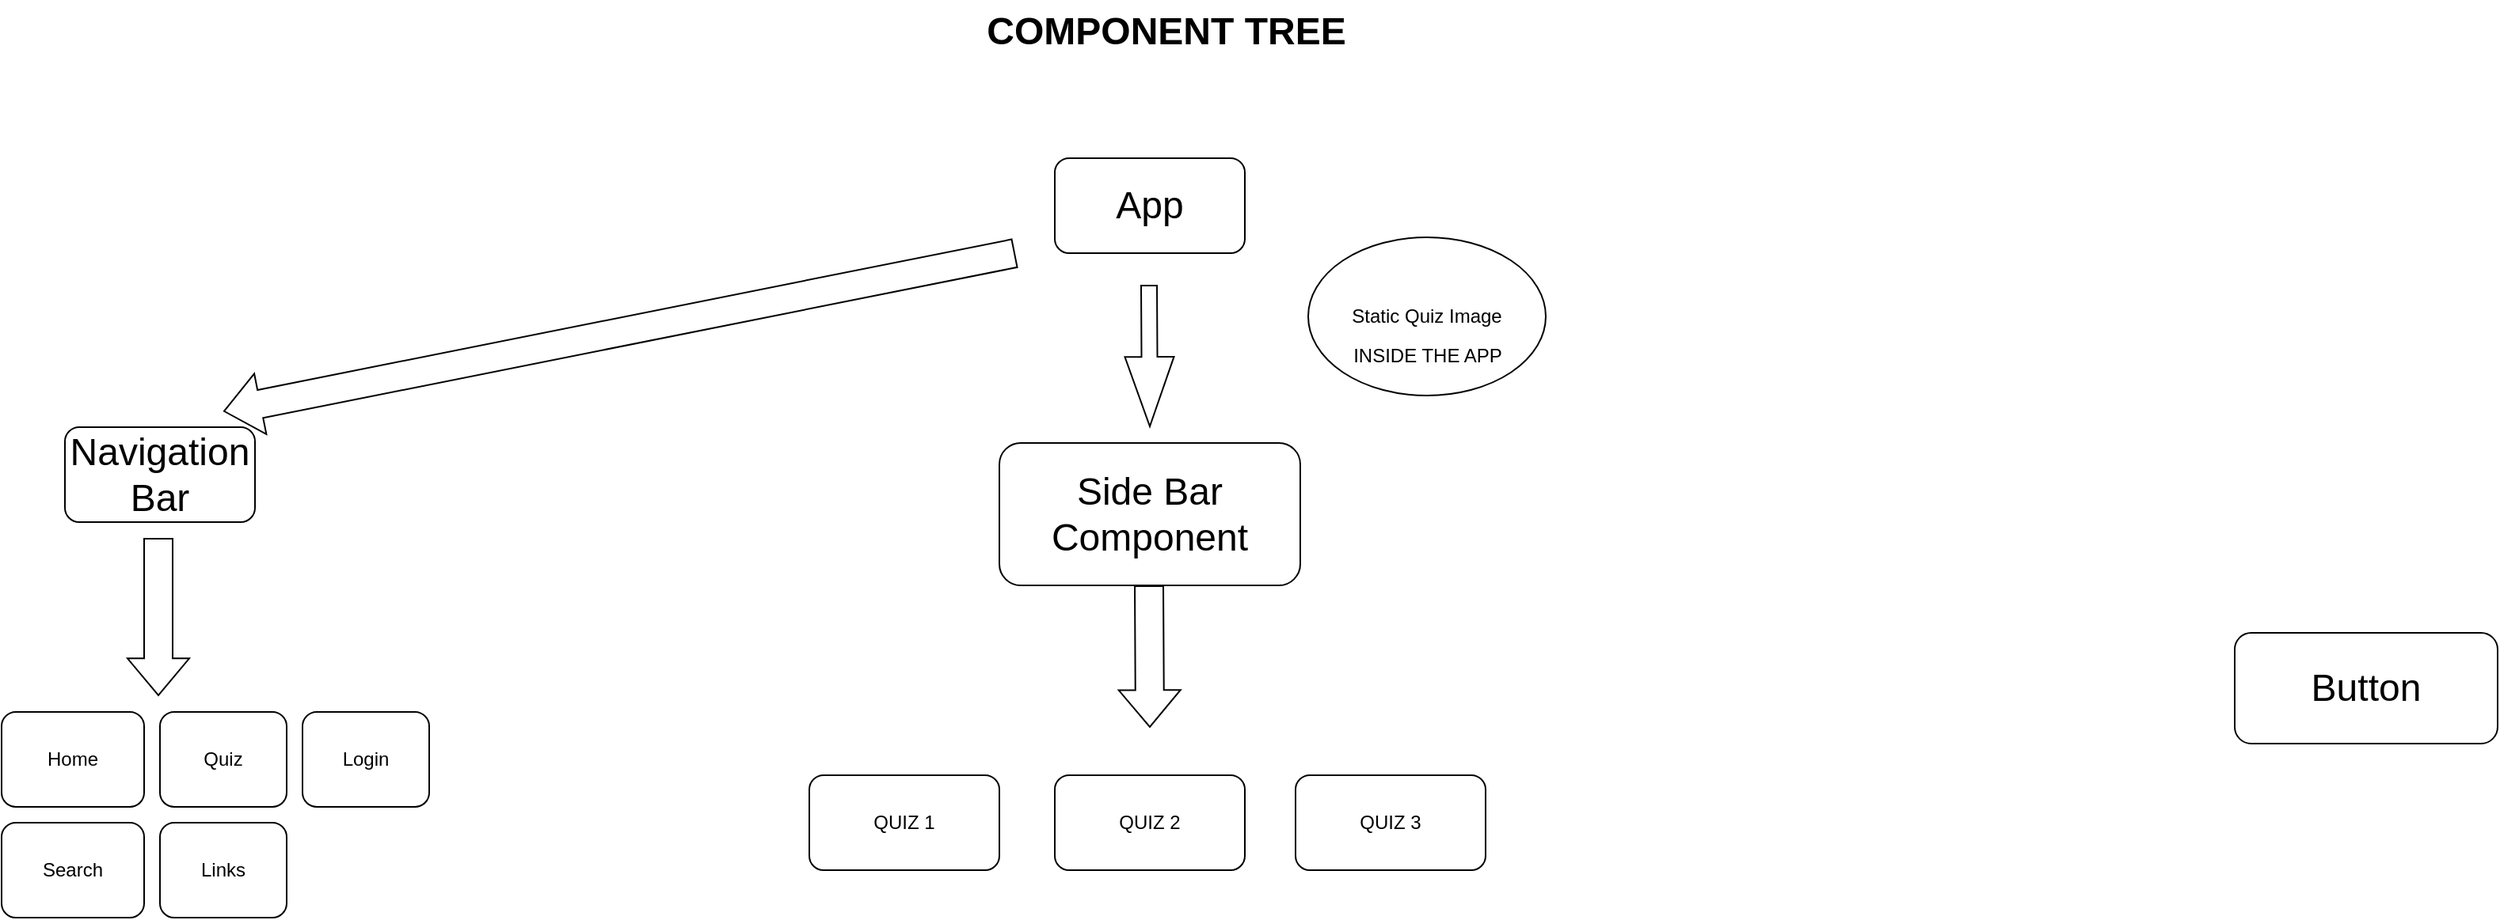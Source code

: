 <mxfile version="21.2.1" type="device">
  <diagram name="Page-1" id="uKdp5u8W4GyLi4Dxr-j6">
    <mxGraphModel dx="2010" dy="1162" grid="1" gridSize="10" guides="1" tooltips="1" connect="1" arrows="1" fold="1" page="1" pageScale="1" pageWidth="827" pageHeight="1169" math="0" shadow="0">
      <root>
        <mxCell id="0" />
        <mxCell id="1" parent="0" />
        <mxCell id="X_HvvK2fznBESPmppBxW-1" value="&lt;font style=&quot;font-size: 24px;&quot;&gt;&lt;b style=&quot;&quot;&gt;COMPONENT TREE&lt;/b&gt;&lt;/font&gt;" style="text;html=1;align=center;verticalAlign=middle;resizable=0;points=[];autosize=1;strokeColor=none;fillColor=none;" vertex="1" parent="1">
          <mxGeometry x="620" y="10" width="250" height="40" as="geometry" />
        </mxCell>
        <mxCell id="X_HvvK2fznBESPmppBxW-3" value="&lt;font style=&quot;font-size: 24px;&quot;&gt;App&lt;/font&gt;" style="rounded=1;whiteSpace=wrap;html=1;" vertex="1" parent="1">
          <mxGeometry x="675" y="110" width="120" height="60" as="geometry" />
        </mxCell>
        <mxCell id="X_HvvK2fznBESPmppBxW-5" value="&lt;font style=&quot;font-size: 24px;&quot;&gt;Button&lt;/font&gt;" style="rounded=1;whiteSpace=wrap;html=1;" vertex="1" parent="1">
          <mxGeometry x="1420" y="410" width="166" height="70" as="geometry" />
        </mxCell>
        <mxCell id="X_HvvK2fznBESPmppBxW-6" value="&lt;font style=&quot;font-size: 24px;&quot;&gt;Navigation Bar&lt;/font&gt;" style="rounded=1;whiteSpace=wrap;html=1;" vertex="1" parent="1">
          <mxGeometry x="50" y="280" width="120" height="60" as="geometry" />
        </mxCell>
        <mxCell id="X_HvvK2fznBESPmppBxW-7" value="" style="shape=flexArrow;endArrow=classic;html=1;rounded=0;width=18;endSize=7.44;" edge="1" parent="1">
          <mxGeometry width="50" height="50" relative="1" as="geometry">
            <mxPoint x="109" y="350" as="sourcePoint" />
            <mxPoint x="109" y="450" as="targetPoint" />
          </mxGeometry>
        </mxCell>
        <mxCell id="X_HvvK2fznBESPmppBxW-9" value="" style="shape=flexArrow;endArrow=classic;html=1;rounded=0;width=18;endSize=7.44;" edge="1" parent="1">
          <mxGeometry width="50" height="50" relative="1" as="geometry">
            <mxPoint x="650" y="170" as="sourcePoint" />
            <mxPoint x="150" y="270" as="targetPoint" />
          </mxGeometry>
        </mxCell>
        <mxCell id="X_HvvK2fznBESPmppBxW-10" value="Home" style="rounded=1;whiteSpace=wrap;html=1;" vertex="1" parent="1">
          <mxGeometry x="10" y="460" width="90" height="60" as="geometry" />
        </mxCell>
        <mxCell id="X_HvvK2fznBESPmppBxW-11" value="Quiz" style="rounded=1;whiteSpace=wrap;html=1;" vertex="1" parent="1">
          <mxGeometry x="110" y="460" width="80" height="60" as="geometry" />
        </mxCell>
        <mxCell id="X_HvvK2fznBESPmppBxW-12" value="Search" style="rounded=1;whiteSpace=wrap;html=1;" vertex="1" parent="1">
          <mxGeometry x="10" y="530" width="90" height="60" as="geometry" />
        </mxCell>
        <mxCell id="X_HvvK2fznBESPmppBxW-13" value="Links" style="rounded=1;whiteSpace=wrap;html=1;" vertex="1" parent="1">
          <mxGeometry x="110" y="530" width="80" height="60" as="geometry" />
        </mxCell>
        <mxCell id="X_HvvK2fznBESPmppBxW-14" value="&lt;font style=&quot;font-size: 24px;&quot;&gt;Side Bar Component&lt;/font&gt;" style="rounded=1;whiteSpace=wrap;html=1;" vertex="1" parent="1">
          <mxGeometry x="640" y="290" width="190" height="90" as="geometry" />
        </mxCell>
        <mxCell id="X_HvvK2fznBESPmppBxW-15" value="" style="shape=flexArrow;endArrow=classic;html=1;rounded=0;width=18;endSize=7.44;" edge="1" parent="1">
          <mxGeometry width="50" height="50" relative="1" as="geometry">
            <mxPoint x="734.5" y="380" as="sourcePoint" />
            <mxPoint x="735" y="470" as="targetPoint" />
          </mxGeometry>
        </mxCell>
        <mxCell id="X_HvvK2fznBESPmppBxW-16" value="" style="shape=flexArrow;endArrow=classic;html=1;rounded=0;width=10;endSize=14.32;" edge="1" parent="1">
          <mxGeometry width="50" height="50" relative="1" as="geometry">
            <mxPoint x="734.5" y="190" as="sourcePoint" />
            <mxPoint x="735" y="280" as="targetPoint" />
          </mxGeometry>
        </mxCell>
        <mxCell id="X_HvvK2fznBESPmppBxW-17" value="Login" style="rounded=1;whiteSpace=wrap;html=1;" vertex="1" parent="1">
          <mxGeometry x="200" y="460" width="80" height="60" as="geometry" />
        </mxCell>
        <mxCell id="X_HvvK2fznBESPmppBxW-25" value="QUIZ 1" style="whiteSpace=wrap;html=1;rounded=1;" vertex="1" parent="1">
          <mxGeometry x="520" y="500" width="120" height="60" as="geometry" />
        </mxCell>
        <mxCell id="X_HvvK2fznBESPmppBxW-27" value="QUIZ 2" style="whiteSpace=wrap;html=1;rounded=1;" vertex="1" parent="1">
          <mxGeometry x="675" y="500" width="120" height="60" as="geometry" />
        </mxCell>
        <mxCell id="X_HvvK2fznBESPmppBxW-28" value="QUIZ 3" style="whiteSpace=wrap;html=1;rounded=1;" vertex="1" parent="1">
          <mxGeometry x="827" y="500" width="120" height="60" as="geometry" />
        </mxCell>
        <mxCell id="X_HvvK2fznBESPmppBxW-30" value="Static Quiz Image" style="ellipse;whiteSpace=wrap;html=1;" vertex="1" parent="1">
          <mxGeometry x="835" y="160" width="150" height="100" as="geometry" />
        </mxCell>
        <mxCell id="X_HvvK2fznBESPmppBxW-32" value="INSIDE THE APP" style="text;html=1;align=center;verticalAlign=middle;resizable=0;points=[];autosize=1;strokeColor=none;fillColor=none;" vertex="1" parent="1">
          <mxGeometry x="850" y="220" width="120" height="30" as="geometry" />
        </mxCell>
      </root>
    </mxGraphModel>
  </diagram>
</mxfile>
